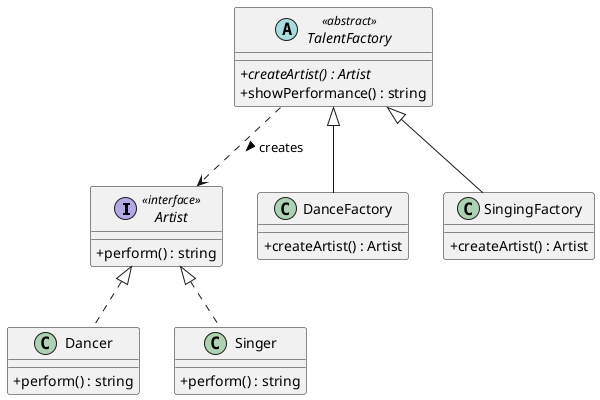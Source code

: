 @startuml FactoryMethod
    skinparam classAttributeIconSize 0
    
    interface Artist <<interface>> {
        + perform() : string
    }

    class Dancer {
        + perform() : string
    }

    class Singer {
        + perform() : string
    }

    abstract class TalentFactory <<abstract>> {
        {abstract} + createArtist() : Artist
        + showPerformance() : string
    }

    class DanceFactory {
        + createArtist() : Artist
    }

    class SingingFactory {
        + createArtist() : Artist
    }

    Artist <|.. Dancer
    Artist <|.. Singer
    TalentFactory <|-- DanceFactory
    TalentFactory <|-- SingingFactory
    TalentFactory ..> Artist : creates >

@enduml
